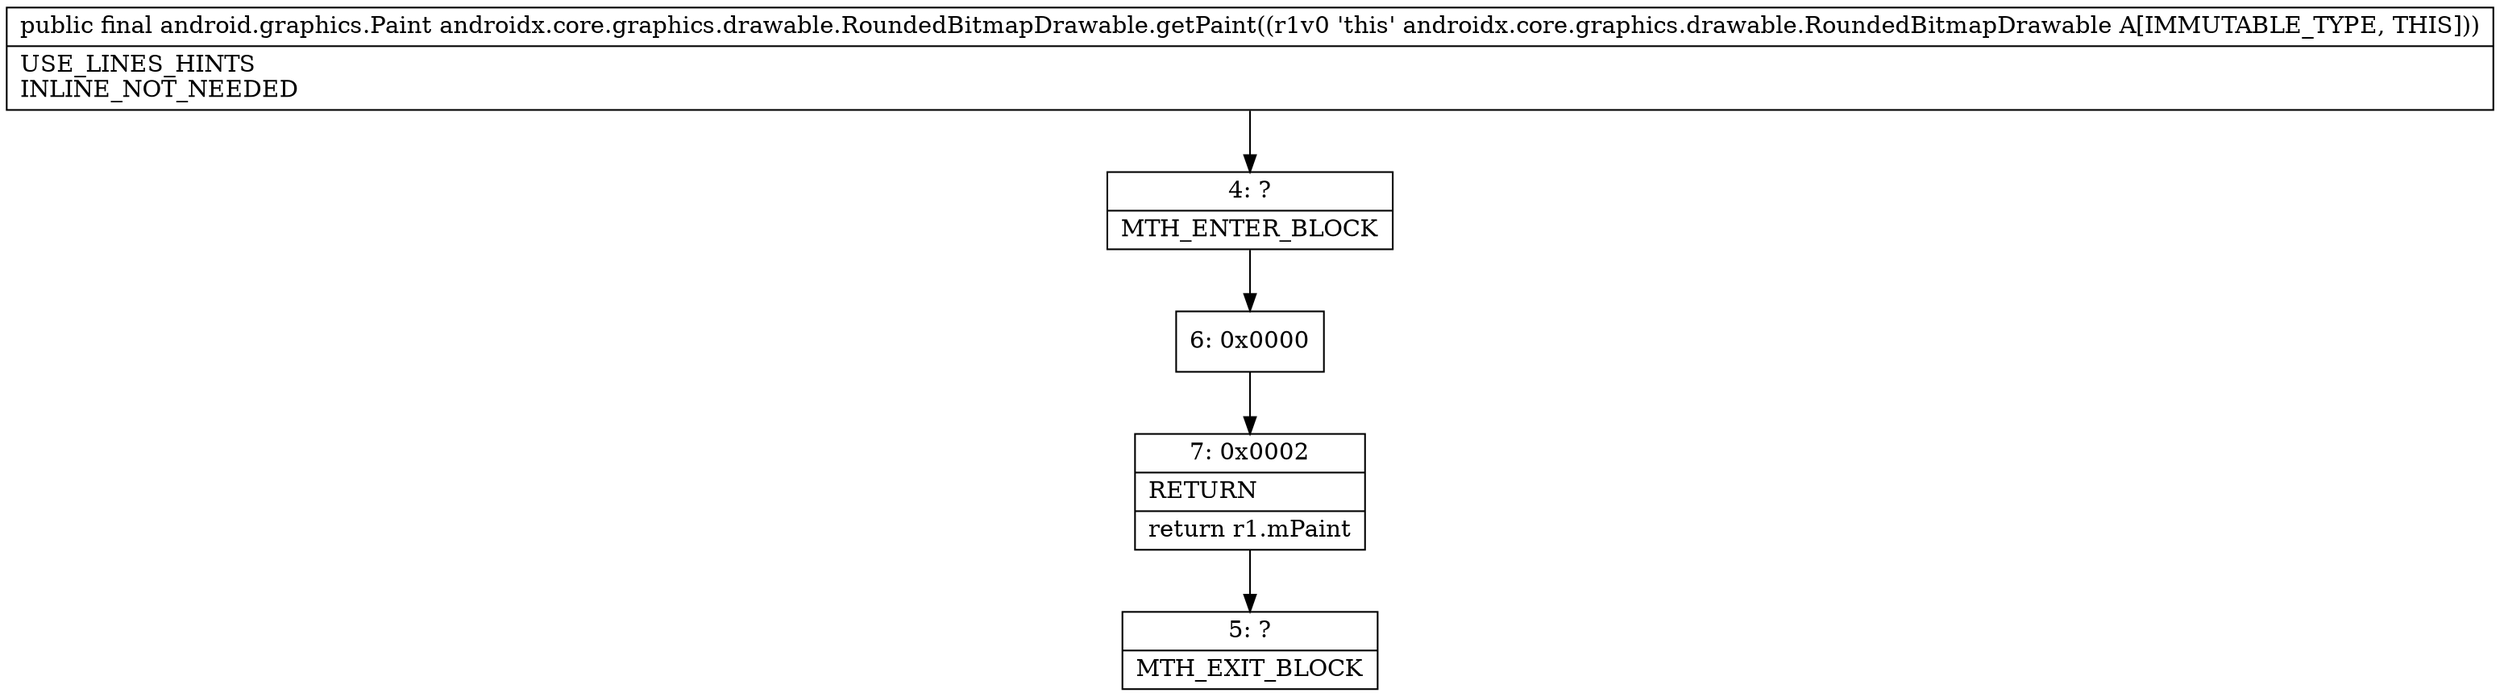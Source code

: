 digraph "CFG forandroidx.core.graphics.drawable.RoundedBitmapDrawable.getPaint()Landroid\/graphics\/Paint;" {
Node_4 [shape=record,label="{4\:\ ?|MTH_ENTER_BLOCK\l}"];
Node_6 [shape=record,label="{6\:\ 0x0000}"];
Node_7 [shape=record,label="{7\:\ 0x0002|RETURN\l|return r1.mPaint\l}"];
Node_5 [shape=record,label="{5\:\ ?|MTH_EXIT_BLOCK\l}"];
MethodNode[shape=record,label="{public final android.graphics.Paint androidx.core.graphics.drawable.RoundedBitmapDrawable.getPaint((r1v0 'this' androidx.core.graphics.drawable.RoundedBitmapDrawable A[IMMUTABLE_TYPE, THIS]))  | USE_LINES_HINTS\lINLINE_NOT_NEEDED\l}"];
MethodNode -> Node_4;Node_4 -> Node_6;
Node_6 -> Node_7;
Node_7 -> Node_5;
}

